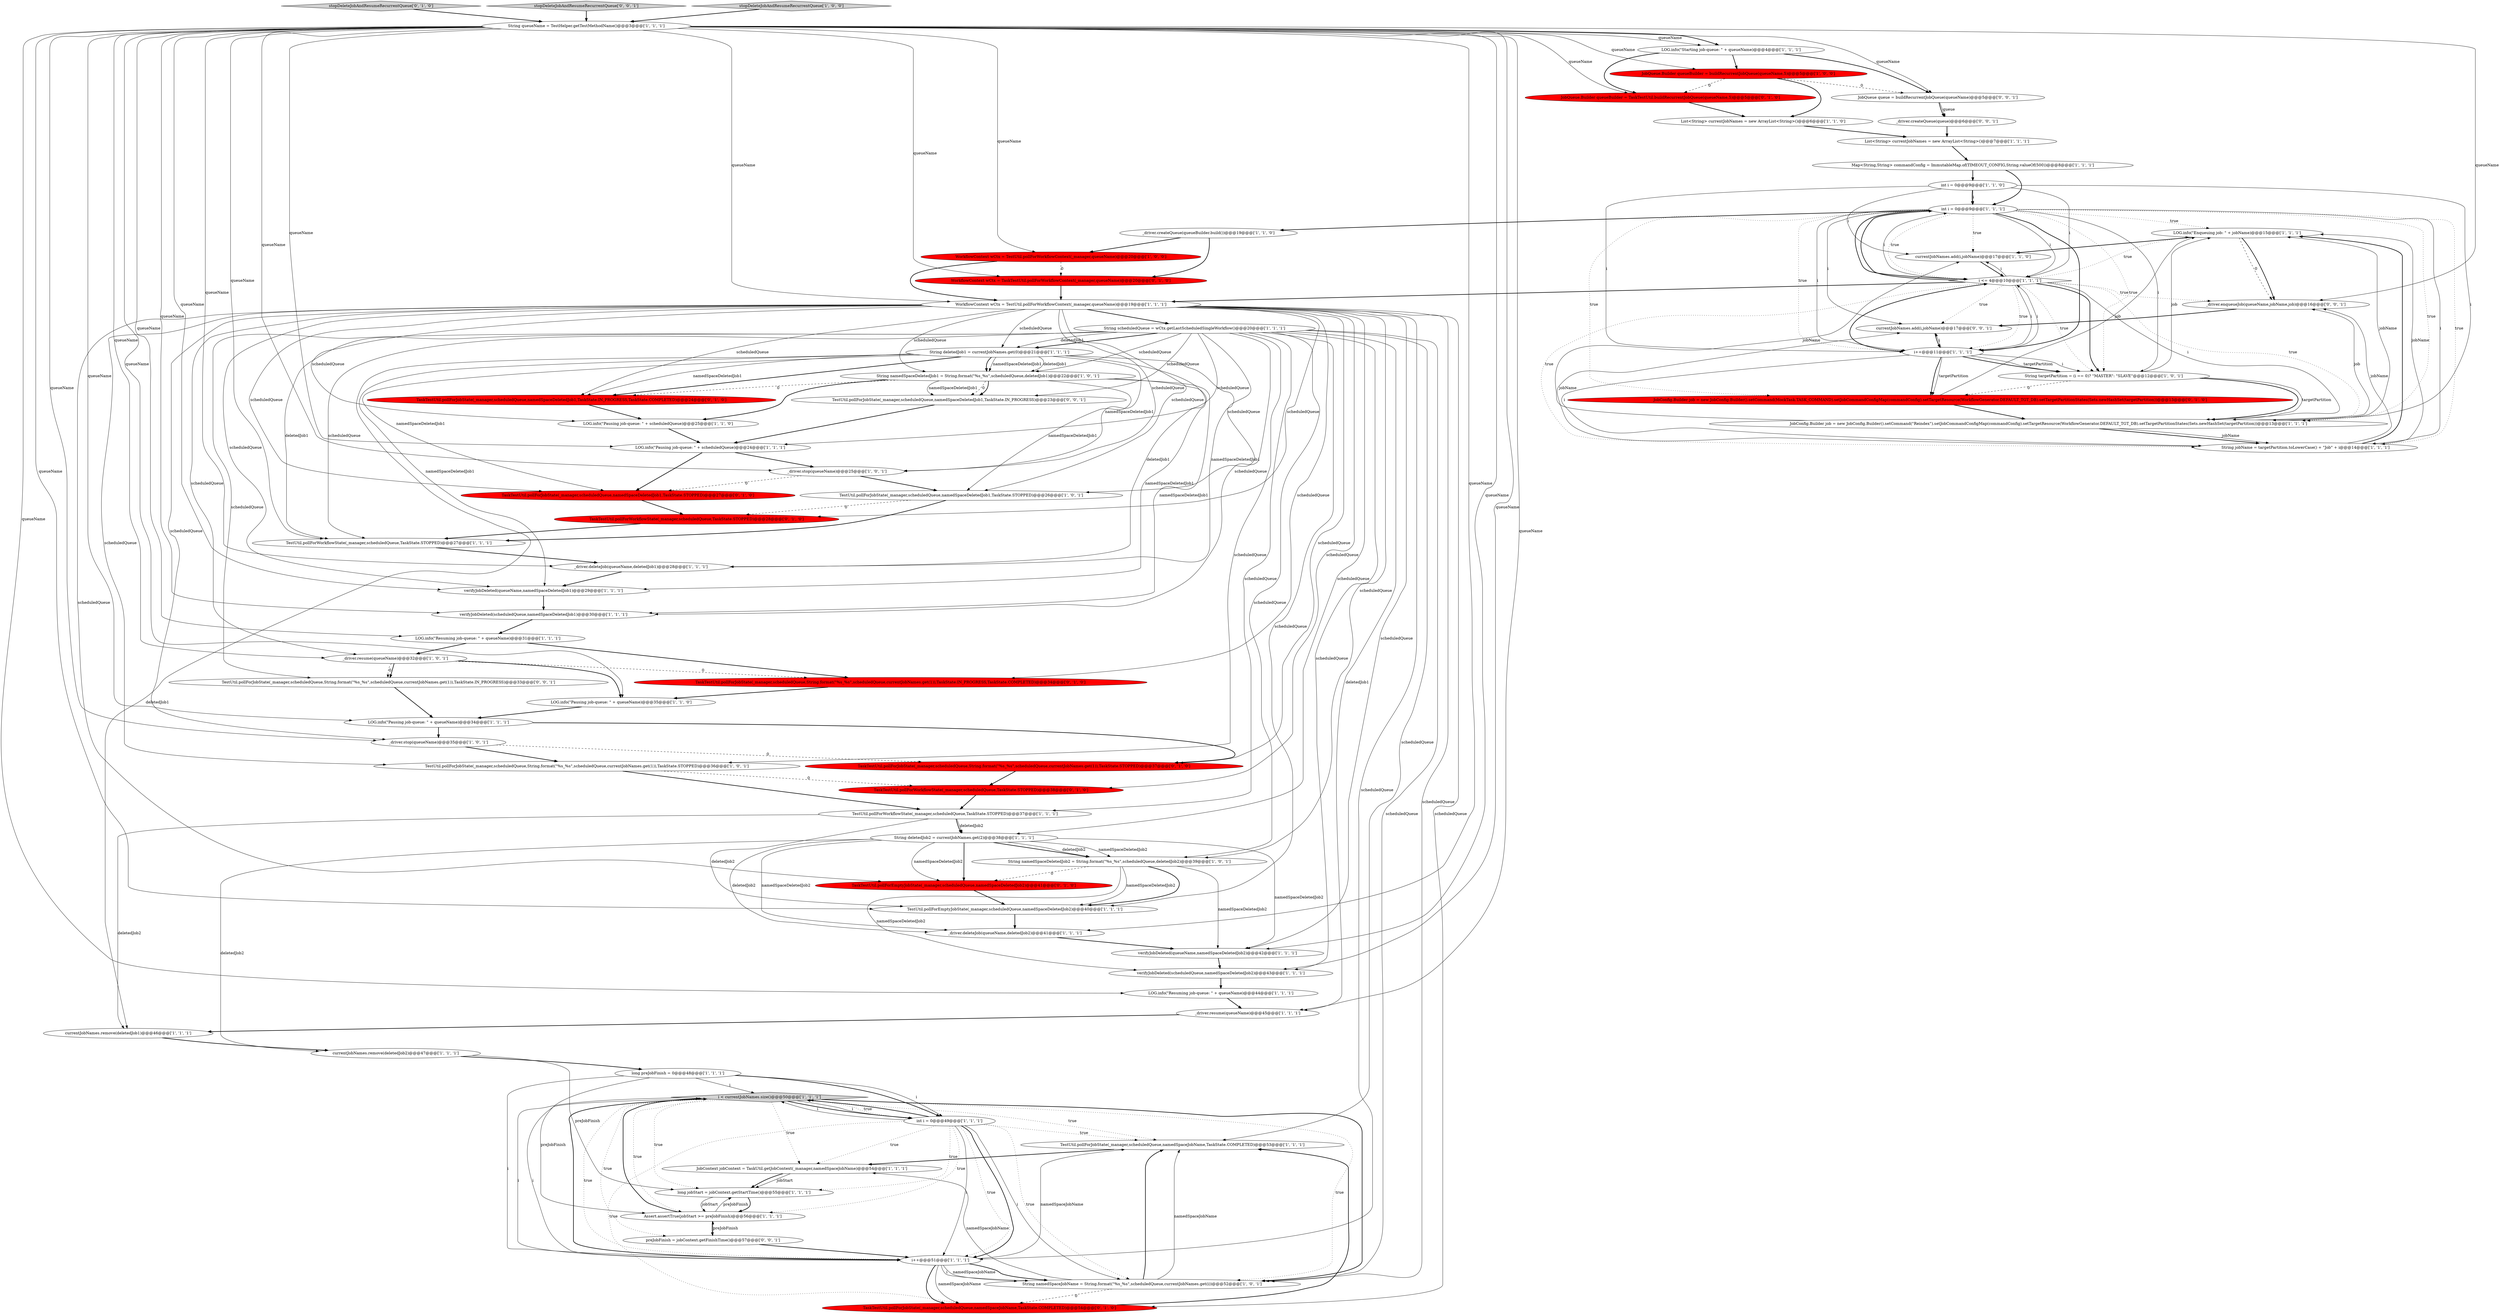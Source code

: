 digraph {
52 [style = filled, label = "String queueName = TestHelper.getTestMethodName()@@@3@@@['1', '1', '1']", fillcolor = white, shape = ellipse image = "AAA0AAABBB1BBB"];
13 [style = filled, label = "LOG.info(\"Enqueuing job: \" + jobName)@@@15@@@['1', '1', '1']", fillcolor = white, shape = ellipse image = "AAA0AAABBB1BBB"];
6 [style = filled, label = "verifyJobDeleted(queueName,namedSpaceDeletedJob2)@@@42@@@['1', '1', '1']", fillcolor = white, shape = ellipse image = "AAA0AAABBB1BBB"];
33 [style = filled, label = "_driver.stop(queueName)@@@35@@@['1', '0', '1']", fillcolor = white, shape = ellipse image = "AAA0AAABBB1BBB"];
11 [style = filled, label = "currentJobNames.remove(deletedJob1)@@@46@@@['1', '1', '1']", fillcolor = white, shape = ellipse image = "AAA0AAABBB1BBB"];
21 [style = filled, label = "_driver.deleteJob(queueName,deletedJob1)@@@28@@@['1', '1', '1']", fillcolor = white, shape = ellipse image = "AAA0AAABBB1BBB"];
53 [style = filled, label = "currentJobNames.add(i,jobName)@@@17@@@['1', '1', '0']", fillcolor = white, shape = ellipse image = "AAA0AAABBB1BBB"];
64 [style = filled, label = "TaskTestUtil.pollForJobState(_manager,scheduledQueue,namedSpaceJobName,TaskState.COMPLETED)@@@54@@@['0', '1', '0']", fillcolor = red, shape = ellipse image = "AAA1AAABBB2BBB"];
2 [style = filled, label = "TestUtil.pollForJobState(_manager,scheduledQueue,namedSpaceJobName,TaskState.COMPLETED)@@@53@@@['1', '1', '1']", fillcolor = white, shape = ellipse image = "AAA0AAABBB1BBB"];
22 [style = filled, label = "_driver.resume(queueName)@@@32@@@['1', '0', '1']", fillcolor = white, shape = ellipse image = "AAA0AAABBB1BBB"];
66 [style = filled, label = "TaskTestUtil.pollForEmptyJobState(_manager,scheduledQueue,namedSpaceDeletedJob2)@@@41@@@['0', '1', '0']", fillcolor = red, shape = ellipse image = "AAA1AAABBB2BBB"];
58 [style = filled, label = "JobConfig.Builder job = new JobConfig.Builder().setCommand(MockTask.TASK_COMMAND).setJobCommandConfigMap(commandConfig).setTargetResource(WorkflowGenerator.DEFAULT_TGT_DB).setTargetPartitionStates(Sets.newHashSet(targetPartition))@@@13@@@['0', '1', '0']", fillcolor = red, shape = ellipse image = "AAA1AAABBB2BBB"];
60 [style = filled, label = "TaskTestUtil.pollForWorkflowState(_manager,scheduledQueue,TaskState.STOPPED)@@@28@@@['0', '1', '0']", fillcolor = red, shape = ellipse image = "AAA1AAABBB2BBB"];
40 [style = filled, label = "TestUtil.pollForWorkflowState(_manager,scheduledQueue,TaskState.STOPPED)@@@27@@@['1', '1', '1']", fillcolor = white, shape = ellipse image = "AAA0AAABBB1BBB"];
10 [style = filled, label = "int i = 0@@@9@@@['1', '1', '1']", fillcolor = white, shape = ellipse image = "AAA0AAABBB1BBB"];
23 [style = filled, label = "String targetPartition = (i == 0)? \"MASTER\": \"SLAVE\"@@@12@@@['1', '0', '1']", fillcolor = white, shape = ellipse image = "AAA0AAABBB1BBB"];
5 [style = filled, label = "i++@@@11@@@['1', '1', '1']", fillcolor = white, shape = ellipse image = "AAA0AAABBB1BBB"];
39 [style = filled, label = "String namedSpaceDeletedJob1 = String.format(\"%s_%s\",scheduledQueue,deletedJob1)@@@22@@@['1', '0', '1']", fillcolor = white, shape = ellipse image = "AAA0AAABBB1BBB"];
67 [style = filled, label = "stopDeleteJobAndResumeRecurrentQueue['0', '1', '0']", fillcolor = lightgray, shape = diamond image = "AAA0AAABBB2BBB"];
4 [style = filled, label = "_driver.stop(queueName)@@@25@@@['1', '0', '1']", fillcolor = white, shape = ellipse image = "AAA0AAABBB1BBB"];
46 [style = filled, label = "List<String> currentJobNames = new ArrayList<String>()@@@6@@@['1', '1', '0']", fillcolor = white, shape = ellipse image = "AAA0AAABBB1BBB"];
70 [style = filled, label = "currentJobNames.add(i,jobName)@@@17@@@['0', '0', '1']", fillcolor = white, shape = ellipse image = "AAA0AAABBB3BBB"];
47 [style = filled, label = "verifyJobDeleted(scheduledQueue,namedSpaceDeletedJob2)@@@43@@@['1', '1', '1']", fillcolor = white, shape = ellipse image = "AAA0AAABBB1BBB"];
56 [style = filled, label = "TaskTestUtil.pollForWorkflowState(_manager,scheduledQueue,TaskState.STOPPED)@@@38@@@['0', '1', '0']", fillcolor = red, shape = ellipse image = "AAA1AAABBB2BBB"];
72 [style = filled, label = "stopDeleteJobAndResumeRecurrentQueue['0', '0', '1']", fillcolor = lightgray, shape = diamond image = "AAA0AAABBB3BBB"];
61 [style = filled, label = "TaskTestUtil.pollForJobState(_manager,scheduledQueue,namedSpaceDeletedJob1,TaskState.STOPPED)@@@27@@@['0', '1', '0']", fillcolor = red, shape = ellipse image = "AAA1AAABBB2BBB"];
43 [style = filled, label = "i < currentJobNames.size()@@@50@@@['1', '1', '1']", fillcolor = lightgray, shape = diamond image = "AAA0AAABBB1BBB"];
32 [style = filled, label = "JobConfig.Builder job = new JobConfig.Builder().setCommand(\"Reindex\").setJobCommandConfigMap(commandConfig).setTargetResource(WorkflowGenerator.DEFAULT_TGT_DB).setTargetPartitionStates(Sets.newHashSet(targetPartition))@@@13@@@['1', '1', '1']", fillcolor = white, shape = ellipse image = "AAA0AAABBB1BBB"];
26 [style = filled, label = "currentJobNames.remove(deletedJob2)@@@47@@@['1', '1', '1']", fillcolor = white, shape = ellipse image = "AAA0AAABBB1BBB"];
24 [style = filled, label = "String deletedJob1 = currentJobNames.get(0)@@@21@@@['1', '1', '1']", fillcolor = white, shape = ellipse image = "AAA0AAABBB1BBB"];
17 [style = filled, label = "String deletedJob2 = currentJobNames.get(2)@@@38@@@['1', '1', '1']", fillcolor = white, shape = ellipse image = "AAA0AAABBB1BBB"];
38 [style = filled, label = "long preJobFinish = 0@@@48@@@['1', '1', '1']", fillcolor = white, shape = ellipse image = "AAA0AAABBB1BBB"];
0 [style = filled, label = "WorkflowContext wCtx = TestUtil.pollForWorkflowContext(_manager,queueName)@@@19@@@['1', '1', '1']", fillcolor = white, shape = ellipse image = "AAA0AAABBB1BBB"];
18 [style = filled, label = "i++@@@51@@@['1', '1', '1']", fillcolor = white, shape = ellipse image = "AAA0AAABBB1BBB"];
35 [style = filled, label = "String namedSpaceJobName = String.format(\"%s_%s\",scheduledQueue,currentJobNames.get(i))@@@52@@@['1', '0', '1']", fillcolor = white, shape = ellipse image = "AAA0AAABBB1BBB"];
12 [style = filled, label = "List<String> currentJobNames = new ArrayList<String>()@@@7@@@['1', '1', '1']", fillcolor = white, shape = ellipse image = "AAA0AAABBB1BBB"];
41 [style = filled, label = "verifyJobDeleted(scheduledQueue,namedSpaceDeletedJob1)@@@30@@@['1', '1', '1']", fillcolor = white, shape = ellipse image = "AAA0AAABBB1BBB"];
45 [style = filled, label = "LOG.info(\"Pausing job-queue: \" + scheduledQueue)@@@24@@@['1', '1', '1']", fillcolor = white, shape = ellipse image = "AAA0AAABBB1BBB"];
59 [style = filled, label = "JobQueue.Builder queueBuilder = TaskTestUtil.buildRecurrentJobQueue(queueName,5)@@@5@@@['0', '1', '0']", fillcolor = red, shape = ellipse image = "AAA1AAABBB2BBB"];
62 [style = filled, label = "TaskTestUtil.pollForJobState(_manager,scheduledQueue,String.format(\"%s_%s\",scheduledQueue,currentJobNames.get(1)),TaskState.STOPPED)@@@37@@@['0', '1', '0']", fillcolor = red, shape = ellipse image = "AAA1AAABBB2BBB"];
28 [style = filled, label = "LOG.info(\"Pausing job-queue: \" + queueName)@@@34@@@['1', '1', '1']", fillcolor = white, shape = ellipse image = "AAA0AAABBB1BBB"];
74 [style = filled, label = "preJobFinish = jobContext.getFinishTime()@@@57@@@['0', '0', '1']", fillcolor = white, shape = ellipse image = "AAA0AAABBB3BBB"];
37 [style = filled, label = "verifyJobDeleted(queueName,namedSpaceDeletedJob1)@@@29@@@['1', '1', '1']", fillcolor = white, shape = ellipse image = "AAA0AAABBB1BBB"];
9 [style = filled, label = "long jobStart = jobContext.getStartTime()@@@55@@@['1', '1', '1']", fillcolor = white, shape = ellipse image = "AAA0AAABBB1BBB"];
69 [style = filled, label = "JobQueue queue = buildRecurrentJobQueue(queueName)@@@5@@@['0', '0', '1']", fillcolor = white, shape = ellipse image = "AAA0AAABBB3BBB"];
25 [style = filled, label = "TestUtil.pollForJobState(_manager,scheduledQueue,String.format(\"%s_%s\",scheduledQueue,currentJobNames.get(1)),TaskState.STOPPED)@@@36@@@['1', '0', '1']", fillcolor = white, shape = ellipse image = "AAA0AAABBB1BBB"];
7 [style = filled, label = "String jobName = targetPartition.toLowerCase() + \"Job\" + i@@@14@@@['1', '1', '1']", fillcolor = white, shape = ellipse image = "AAA0AAABBB1BBB"];
3 [style = filled, label = "TestUtil.pollForWorkflowState(_manager,scheduledQueue,TaskState.STOPPED)@@@37@@@['1', '1', '1']", fillcolor = white, shape = ellipse image = "AAA0AAABBB1BBB"];
30 [style = filled, label = "int i = 0@@@9@@@['1', '1', '0']", fillcolor = white, shape = ellipse image = "AAA0AAABBB1BBB"];
55 [style = filled, label = "stopDeleteJobAndResumeRecurrentQueue['1', '0', '0']", fillcolor = lightgray, shape = diamond image = "AAA0AAABBB1BBB"];
49 [style = filled, label = "JobContext jobContext = TaskUtil.getJobContext(_manager,namedSpaceJobName)@@@54@@@['1', '1', '1']", fillcolor = white, shape = ellipse image = "AAA0AAABBB1BBB"];
44 [style = filled, label = "Assert.assertTrue(jobStart >= preJobFinish)@@@56@@@['1', '1', '1']", fillcolor = white, shape = ellipse image = "AAA0AAABBB1BBB"];
8 [style = filled, label = "WorkflowContext wCtx = TestUtil.pollForWorkflowContext(_manager,queueName)@@@20@@@['1', '0', '0']", fillcolor = red, shape = ellipse image = "AAA1AAABBB1BBB"];
54 [style = filled, label = "LOG.info(\"Pausing job-queue: \" + scheduledQueue)@@@25@@@['1', '1', '0']", fillcolor = white, shape = ellipse image = "AAA0AAABBB1BBB"];
36 [style = filled, label = "LOG.info(\"Pausing job-queue: \" + queueName)@@@35@@@['1', '1', '0']", fillcolor = white, shape = ellipse image = "AAA0AAABBB1BBB"];
20 [style = filled, label = "Map<String,String> commandConfig = ImmutableMap.of(TIMEOUT_CONFIG,String.valueOf(500))@@@8@@@['1', '1', '1']", fillcolor = white, shape = ellipse image = "AAA0AAABBB1BBB"];
65 [style = filled, label = "WorkflowContext wCtx = TaskTestUtil.pollForWorkflowContext(_manager,queueName)@@@20@@@['0', '1', '0']", fillcolor = red, shape = ellipse image = "AAA1AAABBB2BBB"];
15 [style = filled, label = "String scheduledQueue = wCtx.getLastScheduledSingleWorkflow()@@@20@@@['1', '1', '1']", fillcolor = white, shape = ellipse image = "AAA0AAABBB1BBB"];
63 [style = filled, label = "TaskTestUtil.pollForJobState(_manager,scheduledQueue,namedSpaceDeletedJob1,TaskState.IN_PROGRESS,TaskState.COMPLETED)@@@24@@@['0', '1', '0']", fillcolor = red, shape = ellipse image = "AAA1AAABBB2BBB"];
73 [style = filled, label = "_driver.enqueueJob(queueName,jobName,job)@@@16@@@['0', '0', '1']", fillcolor = white, shape = ellipse image = "AAA0AAABBB3BBB"];
27 [style = filled, label = "i <= 4@@@10@@@['1', '1', '1']", fillcolor = white, shape = diamond image = "AAA0AAABBB1BBB"];
29 [style = filled, label = "TestUtil.pollForEmptyJobState(_manager,scheduledQueue,namedSpaceDeletedJob2)@@@40@@@['1', '1', '1']", fillcolor = white, shape = ellipse image = "AAA0AAABBB1BBB"];
48 [style = filled, label = "LOG.info(\"Resuming job-queue: \" + queueName)@@@31@@@['1', '1', '1']", fillcolor = white, shape = ellipse image = "AAA0AAABBB1BBB"];
16 [style = filled, label = "TestUtil.pollForJobState(_manager,scheduledQueue,namedSpaceDeletedJob1,TaskState.STOPPED)@@@26@@@['1', '0', '1']", fillcolor = white, shape = ellipse image = "AAA0AAABBB1BBB"];
34 [style = filled, label = "_driver.deleteJob(queueName,deletedJob2)@@@41@@@['1', '1', '1']", fillcolor = white, shape = ellipse image = "AAA0AAABBB1BBB"];
51 [style = filled, label = "_driver.resume(queueName)@@@45@@@['1', '1', '1']", fillcolor = white, shape = ellipse image = "AAA0AAABBB1BBB"];
14 [style = filled, label = "JobQueue.Builder queueBuilder = buildRecurrentJobQueue(queueName,5)@@@5@@@['1', '0', '0']", fillcolor = red, shape = ellipse image = "AAA1AAABBB1BBB"];
1 [style = filled, label = "_driver.createQueue(queueBuilder.build())@@@19@@@['1', '1', '0']", fillcolor = white, shape = ellipse image = "AAA0AAABBB1BBB"];
71 [style = filled, label = "TestUtil.pollForJobState(_manager,scheduledQueue,String.format(\"%s_%s\",scheduledQueue,currentJobNames.get(1)),TaskState.IN_PROGRESS)@@@33@@@['0', '0', '1']", fillcolor = white, shape = ellipse image = "AAA0AAABBB3BBB"];
19 [style = filled, label = "LOG.info(\"Starting job-queue: \" + queueName)@@@4@@@['1', '1', '1']", fillcolor = white, shape = ellipse image = "AAA0AAABBB1BBB"];
75 [style = filled, label = "_driver.createQueue(queue)@@@6@@@['0', '0', '1']", fillcolor = white, shape = ellipse image = "AAA0AAABBB3BBB"];
31 [style = filled, label = "String namedSpaceDeletedJob2 = String.format(\"%s_%s\",scheduledQueue,deletedJob2)@@@39@@@['1', '0', '1']", fillcolor = white, shape = ellipse image = "AAA0AAABBB1BBB"];
50 [style = filled, label = "LOG.info(\"Resuming job-queue: \" + queueName)@@@44@@@['1', '1', '1']", fillcolor = white, shape = ellipse image = "AAA0AAABBB1BBB"];
42 [style = filled, label = "int i = 0@@@49@@@['1', '1', '1']", fillcolor = white, shape = ellipse image = "AAA0AAABBB1BBB"];
57 [style = filled, label = "TaskTestUtil.pollForJobState(_manager,scheduledQueue,String.format(\"%s_%s\",scheduledQueue,currentJobNames.get(1)),TaskState.IN_PROGRESS,TaskState.COMPLETED)@@@34@@@['0', '1', '0']", fillcolor = red, shape = ellipse image = "AAA1AAABBB2BBB"];
68 [style = filled, label = "TestUtil.pollForJobState(_manager,scheduledQueue,namedSpaceDeletedJob1,TaskState.IN_PROGRESS)@@@23@@@['0', '0', '1']", fillcolor = white, shape = ellipse image = "AAA0AAABBB3BBB"];
52->47 [style = solid, label="queueName"];
3->11 [style = solid, label="deletedJob2"];
24->63 [style = bold, label=""];
27->32 [style = dotted, label="true"];
10->70 [style = solid, label="i"];
25->56 [style = dashed, label="0"];
18->35 [style = solid, label="i"];
18->64 [style = bold, label=""];
43->35 [style = dotted, label="true"];
17->6 [style = solid, label="namedSpaceDeletedJob2"];
22->71 [style = dashed, label="0"];
58->32 [style = bold, label=""];
56->3 [style = bold, label=""];
17->31 [style = solid, label="namedSpaceDeletedJob2"];
3->17 [style = solid, label="deletedJob2"];
44->74 [style = bold, label=""];
43->42 [style = bold, label=""];
65->0 [style = bold, label=""];
24->39 [style = bold, label=""];
36->28 [style = bold, label=""];
28->62 [style = bold, label=""];
27->23 [style = dotted, label="true"];
13->73 [style = dashed, label="0"];
0->54 [style = solid, label="scheduledQueue"];
39->54 [style = bold, label=""];
58->13 [style = solid, label="job"];
27->70 [style = dotted, label="true"];
29->34 [style = bold, label=""];
38->42 [style = bold, label=""];
52->69 [style = solid, label="queueName"];
0->15 [style = bold, label=""];
10->32 [style = dotted, label="true"];
23->58 [style = dashed, label="0"];
18->2 [style = solid, label="namedSpaceJobName"];
39->68 [style = dashed, label="0"];
53->27 [style = bold, label=""];
39->37 [style = solid, label="namedSpaceDeletedJob1"];
8->0 [style = bold, label=""];
52->19 [style = solid, label="queueName"];
41->48 [style = bold, label=""];
27->5 [style = solid, label="i"];
32->73 [style = solid, label="job"];
45->61 [style = bold, label=""];
52->73 [style = solid, label="queueName"];
31->47 [style = solid, label="namedSpaceDeletedJob2"];
33->25 [style = bold, label=""];
32->53 [style = solid, label="jobName"];
15->25 [style = solid, label="scheduledQueue"];
2->49 [style = bold, label=""];
43->35 [style = bold, label=""];
14->46 [style = bold, label=""];
7->70 [style = solid, label="jobName"];
18->35 [style = solid, label="namedSpaceJobName"];
27->53 [style = solid, label="i"];
18->35 [style = bold, label=""];
66->29 [style = bold, label=""];
19->69 [style = bold, label=""];
5->27 [style = solid, label="i"];
22->71 [style = bold, label=""];
35->64 [style = dashed, label="0"];
15->41 [style = solid, label="scheduledQueue"];
15->40 [style = solid, label="scheduledQueue"];
24->63 [style = solid, label="namedSpaceDeletedJob1"];
0->64 [style = solid, label="scheduledQueue"];
10->7 [style = solid, label="i"];
24->37 [style = solid, label="namedSpaceDeletedJob1"];
15->39 [style = solid, label="scheduledQueue"];
51->11 [style = bold, label=""];
18->43 [style = solid, label="i"];
67->52 [style = bold, label=""];
4->16 [style = bold, label=""];
15->71 [style = solid, label="scheduledQueue"];
62->56 [style = bold, label=""];
31->29 [style = solid, label="namedSpaceDeletedJob2"];
16->40 [style = bold, label=""];
5->70 [style = solid, label="i"];
5->23 [style = bold, label=""];
15->29 [style = solid, label="scheduledQueue"];
74->44 [style = solid, label="preJobFinish"];
27->0 [style = bold, label=""];
63->54 [style = bold, label=""];
25->3 [style = bold, label=""];
43->9 [style = dotted, label="true"];
39->41 [style = solid, label="namedSpaceDeletedJob1"];
72->52 [style = bold, label=""];
15->51 [style = solid, label="deletedJob1"];
31->29 [style = bold, label=""];
0->66 [style = solid, label="scheduledQueue"];
32->7 [style = bold, label=""];
52->40 [style = solid, label="queueName"];
30->27 [style = solid, label="i"];
52->14 [style = solid, label="queueName"];
31->66 [style = dashed, label="0"];
0->63 [style = solid, label="scheduledQueue"];
52->28 [style = solid, label="queueName"];
24->21 [style = solid, label="namedSpaceDeletedJob1"];
38->43 [style = solid, label="i"];
15->35 [style = solid, label="scheduledQueue"];
52->19 [style = bold, label=""];
52->34 [style = solid, label="queueName"];
15->31 [style = solid, label="scheduledQueue"];
0->17 [style = solid, label="scheduledQueue"];
15->2 [style = solid, label="scheduledQueue"];
52->45 [style = solid, label="queueName"];
42->18 [style = solid, label="i"];
21->37 [style = bold, label=""];
17->66 [style = bold, label=""];
15->45 [style = solid, label="scheduledQueue"];
0->16 [style = solid, label="scheduledQueue"];
10->23 [style = dotted, label="true"];
0->60 [style = solid, label="scheduledQueue"];
70->5 [style = bold, label=""];
7->13 [style = solid, label="jobName"];
24->4 [style = solid, label="namedSpaceDeletedJob1"];
42->43 [style = dotted, label="true"];
9->44 [style = bold, label=""];
3->29 [style = solid, label="deletedJob2"];
69->75 [style = solid, label="queue"];
30->10 [style = bold, label=""];
17->34 [style = solid, label="namedSpaceDeletedJob2"];
17->66 [style = solid, label="namedSpaceDeletedJob2"];
38->42 [style = solid, label="i"];
35->49 [style = solid, label="namedSpaceJobName"];
68->45 [style = bold, label=""];
43->49 [style = dotted, label="true"];
5->23 [style = solid, label="targetPartition"];
32->13 [style = solid, label="jobName"];
52->22 [style = solid, label="queueName"];
24->39 [style = solid, label="namedSpaceDeletedJob1"];
52->21 [style = solid, label="queueName"];
30->10 [style = solid, label="i"];
10->1 [style = bold, label=""];
0->6 [style = solid, label="scheduledQueue"];
6->47 [style = bold, label=""];
24->11 [style = solid, label="deletedJob1"];
0->62 [style = solid, label="scheduledQueue"];
0->57 [style = solid, label="scheduledQueue"];
40->21 [style = bold, label=""];
11->26 [style = bold, label=""];
59->46 [style = bold, label=""];
5->23 [style = solid, label="i"];
22->57 [style = dashed, label="0"];
1->8 [style = bold, label=""];
10->5 [style = solid, label="i"];
52->33 [style = solid, label="queueName"];
42->44 [style = dotted, label="true"];
27->73 [style = dotted, label="true"];
13->73 [style = bold, label=""];
24->61 [style = solid, label="namedSpaceDeletedJob1"];
26->9 [style = solid, label="preJobFinish"];
10->27 [style = dotted, label="true"];
37->41 [style = bold, label=""];
24->39 [style = solid, label="deletedJob1"];
35->2 [style = bold, label=""];
52->41 [style = solid, label="queueName"];
39->16 [style = solid, label="namedSpaceDeletedJob1"];
38->44 [style = solid, label="preJobFinish"];
12->20 [style = bold, label=""];
9->44 [style = solid, label="jobStart"];
23->32 [style = bold, label=""];
5->7 [style = solid, label="i"];
69->75 [style = bold, label=""];
5->58 [style = solid, label="targetPartition"];
27->13 [style = dotted, label="true"];
73->70 [style = bold, label=""];
19->59 [style = bold, label=""];
47->50 [style = bold, label=""];
0->35 [style = solid, label="scheduledQueue"];
64->2 [style = bold, label=""];
39->63 [style = dashed, label="0"];
42->2 [style = dotted, label="true"];
0->37 [style = solid, label="scheduledQueue"];
17->34 [style = solid, label="deletedJob2"];
43->44 [style = dotted, label="true"];
52->65 [style = solid, label="queueName"];
52->8 [style = solid, label="queueName"];
19->14 [style = bold, label=""];
10->5 [style = bold, label=""];
42->49 [style = dotted, label="true"];
10->13 [style = dotted, label="true"];
42->18 [style = dotted, label="true"];
33->62 [style = dashed, label="0"];
18->64 [style = solid, label="namedSpaceJobName"];
0->31 [style = solid, label="scheduledQueue"];
27->10 [style = bold, label=""];
52->50 [style = solid, label="queueName"];
43->74 [style = dotted, label="true"];
16->60 [style = dashed, label="0"];
0->39 [style = solid, label="scheduledQueue"];
52->37 [style = solid, label="queueName"];
52->6 [style = solid, label="queueName"];
10->27 [style = solid, label="i"];
3->17 [style = bold, label=""];
32->7 [style = solid, label="jobName"];
14->59 [style = dashed, label="0"];
0->4 [style = solid, label="scheduledQueue"];
5->58 [style = bold, label=""];
39->68 [style = bold, label=""];
17->26 [style = solid, label="deletedJob2"];
35->2 [style = solid, label="namedSpaceJobName"];
55->52 [style = bold, label=""];
1->65 [style = bold, label=""];
23->13 [style = solid, label="job"];
7->73 [style = solid, label="jobName"];
43->42 [style = solid, label="i"];
52->36 [style = solid, label="queueName"];
30->53 [style = solid, label="i"];
23->32 [style = solid, label="targetPartition"];
30->5 [style = solid, label="i"];
15->40 [style = solid, label="deletedJob1"];
15->68 [style = solid, label="scheduledQueue"];
7->13 [style = bold, label=""];
8->65 [style = dashed, label="0"];
54->45 [style = bold, label=""];
31->6 [style = solid, label="namedSpaceDeletedJob2"];
42->18 [style = bold, label=""];
27->5 [style = dotted, label="true"];
4->61 [style = dashed, label="0"];
61->60 [style = bold, label=""];
42->43 [style = bold, label=""];
42->64 [style = dotted, label="true"];
10->23 [style = solid, label="i"];
0->33 [style = solid, label="scheduledQueue"];
46->12 [style = bold, label=""];
13->53 [style = bold, label=""];
27->10 [style = solid, label="i"];
48->57 [style = bold, label=""];
43->18 [style = dotted, label="true"];
10->27 [style = bold, label=""];
43->2 [style = dotted, label="true"];
17->31 [style = bold, label=""];
52->51 [style = solid, label="queueName"];
10->53 [style = dotted, label="true"];
0->61 [style = solid, label="scheduledQueue"];
38->18 [style = solid, label="i"];
71->28 [style = bold, label=""];
43->18 [style = solid, label="i"];
24->21 [style = solid, label="deletedJob1"];
52->48 [style = solid, label="queueName"];
48->22 [style = bold, label=""];
52->59 [style = solid, label="queueName"];
0->18 [style = solid, label="scheduledQueue"];
39->68 [style = solid, label="namedSpaceDeletedJob1"];
17->31 [style = solid, label="deletedJob2"];
0->24 [style = solid, label="scheduledQueue"];
10->5 [style = dotted, label="true"];
14->69 [style = dashed, label="0"];
44->43 [style = bold, label=""];
45->4 [style = bold, label=""];
20->10 [style = bold, label=""];
26->38 [style = bold, label=""];
74->18 [style = bold, label=""];
52->29 [style = solid, label="queueName"];
44->9 [style = solid, label="preJobFinish"];
52->4 [style = solid, label="queueName"];
27->7 [style = dotted, label="true"];
28->33 [style = bold, label=""];
18->43 [style = bold, label=""];
0->22 [style = solid, label="scheduledQueue"];
27->32 [style = solid, label="i"];
10->58 [style = dotted, label="true"];
30->32 [style = solid, label="i"];
42->9 [style = dotted, label="true"];
50->51 [style = bold, label=""];
15->24 [style = bold, label=""];
22->36 [style = bold, label=""];
34->6 [style = bold, label=""];
60->40 [style = bold, label=""];
57->36 [style = bold, label=""];
42->35 [style = dotted, label="true"];
27->23 [style = bold, label=""];
15->16 [style = solid, label="scheduledQueue"];
42->35 [style = solid, label="i"];
75->12 [style = bold, label=""];
5->27 [style = bold, label=""];
15->3 [style = solid, label="scheduledQueue"];
49->9 [style = solid, label="jobStart"];
15->47 [style = solid, label="scheduledQueue"];
52->0 [style = solid, label="queueName"];
0->25 [style = solid, label="scheduledQueue"];
20->30 [style = bold, label=""];
49->9 [style = bold, label=""];
42->43 [style = solid, label="i"];
10->7 [style = dotted, label="true"];
0->56 [style = solid, label="scheduledQueue"];
15->24 [style = solid, label="deletedJob1"];
}
